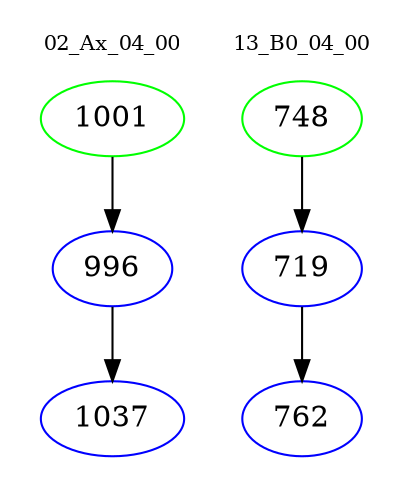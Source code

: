 digraph{
subgraph cluster_0 {
color = white
label = "02_Ax_04_00";
fontsize=10;
T0_1001 [label="1001", color="green"]
T0_1001 -> T0_996 [color="black"]
T0_996 [label="996", color="blue"]
T0_996 -> T0_1037 [color="black"]
T0_1037 [label="1037", color="blue"]
}
subgraph cluster_1 {
color = white
label = "13_B0_04_00";
fontsize=10;
T1_748 [label="748", color="green"]
T1_748 -> T1_719 [color="black"]
T1_719 [label="719", color="blue"]
T1_719 -> T1_762 [color="black"]
T1_762 [label="762", color="blue"]
}
}
